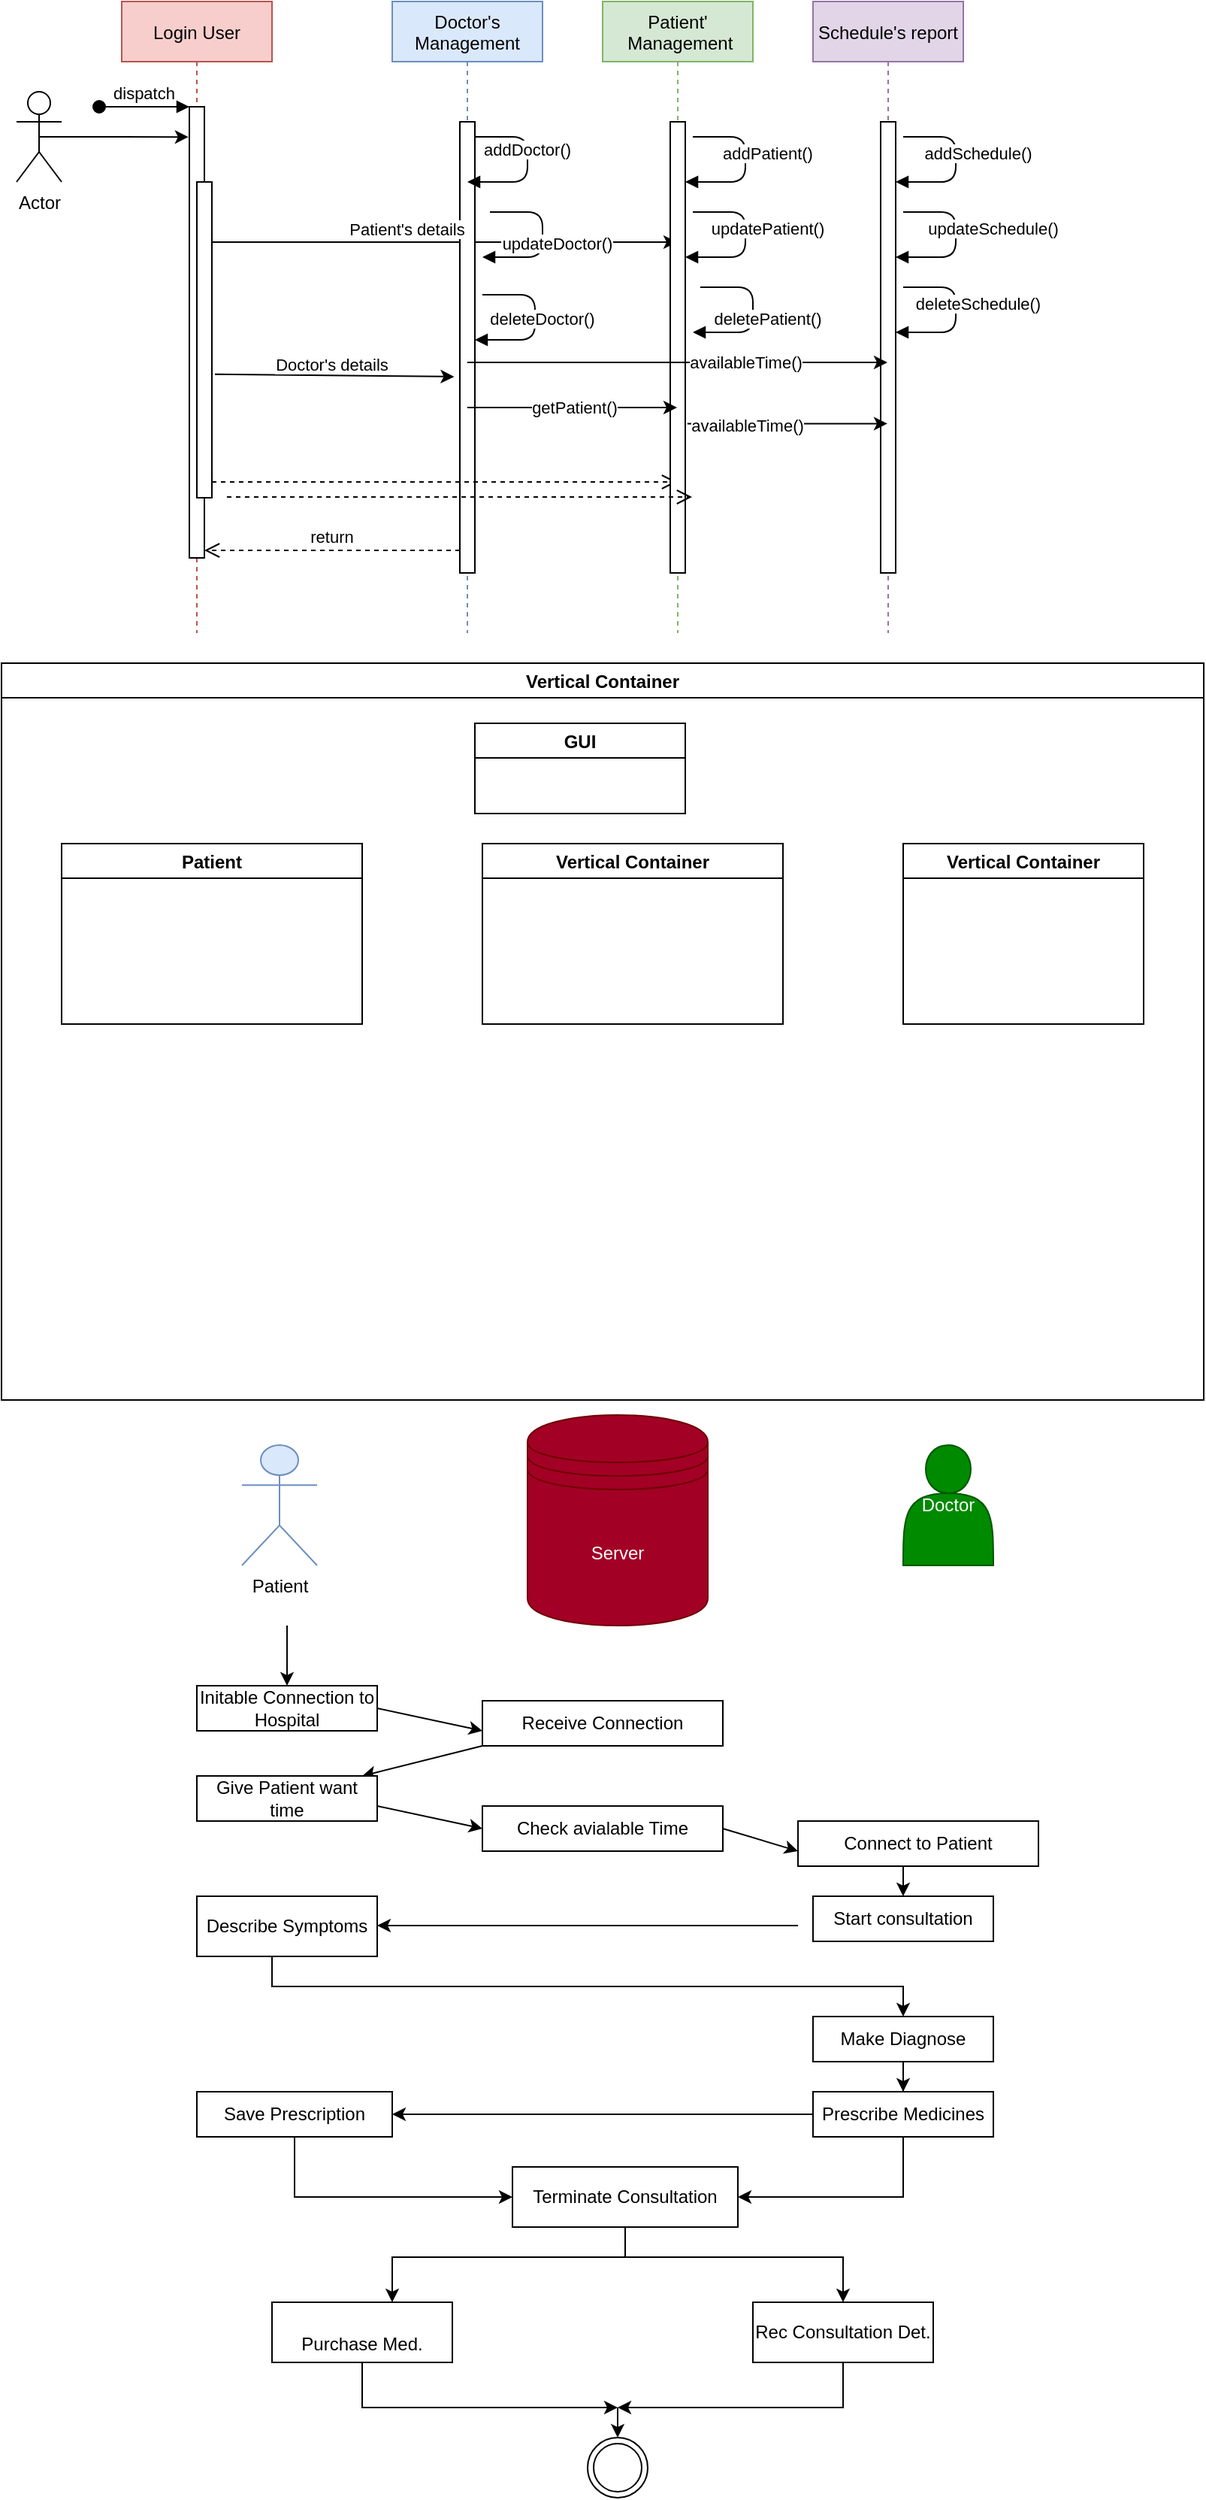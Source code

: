 <mxfile version="18.0.7" type="github">
  <diagram id="kgpKYQtTHZ0yAKxKKP6v" name="Page-1">
    <mxGraphModel dx="1038" dy="571" grid="1" gridSize="10" guides="1" tooltips="1" connect="1" arrows="1" fold="1" page="1" pageScale="1" pageWidth="850" pageHeight="1100" math="0" shadow="0">
      <root>
        <mxCell id="0" />
        <mxCell id="1" parent="0" />
        <mxCell id="3nuBFxr9cyL0pnOWT2aG-1" value="Login User" style="shape=umlLifeline;perimeter=lifelinePerimeter;container=1;collapsible=0;recursiveResize=0;rounded=0;shadow=0;strokeWidth=1;fillColor=#f8cecc;strokeColor=#b85450;" parent="1" vertex="1">
          <mxGeometry x="120" y="80" width="100" height="420" as="geometry" />
        </mxCell>
        <mxCell id="3nuBFxr9cyL0pnOWT2aG-2" value="" style="points=[];perimeter=orthogonalPerimeter;rounded=0;shadow=0;strokeWidth=1;" parent="3nuBFxr9cyL0pnOWT2aG-1" vertex="1">
          <mxGeometry x="45" y="70" width="10" height="300" as="geometry" />
        </mxCell>
        <mxCell id="3nuBFxr9cyL0pnOWT2aG-3" value="dispatch" style="verticalAlign=bottom;startArrow=oval;endArrow=block;startSize=8;shadow=0;strokeWidth=1;" parent="3nuBFxr9cyL0pnOWT2aG-1" target="3nuBFxr9cyL0pnOWT2aG-2" edge="1">
          <mxGeometry relative="1" as="geometry">
            <mxPoint x="-15" y="70" as="sourcePoint" />
          </mxGeometry>
        </mxCell>
        <mxCell id="3nuBFxr9cyL0pnOWT2aG-4" value="" style="points=[];perimeter=orthogonalPerimeter;rounded=0;shadow=0;strokeWidth=1;" parent="3nuBFxr9cyL0pnOWT2aG-1" vertex="1">
          <mxGeometry x="50" y="120" width="10" height="210" as="geometry" />
        </mxCell>
        <mxCell id="Qq_WGgC-rXSd1wwkI7IG-11" value="" style="endArrow=classic;html=1;rounded=0;" edge="1" parent="3nuBFxr9cyL0pnOWT2aG-1" target="Qq_WGgC-rXSd1wwkI7IG-7">
          <mxGeometry width="50" height="50" relative="1" as="geometry">
            <mxPoint x="60" y="160" as="sourcePoint" />
            <mxPoint x="110" y="110" as="targetPoint" />
            <Array as="points">
              <mxPoint x="200" y="160" />
            </Array>
          </mxGeometry>
        </mxCell>
        <mxCell id="3nuBFxr9cyL0pnOWT2aG-5" value="Doctor&#39;s &#xa;Management" style="shape=umlLifeline;perimeter=lifelinePerimeter;container=1;collapsible=0;recursiveResize=0;rounded=0;shadow=0;strokeWidth=1;fillColor=#dae8fc;strokeColor=#6c8ebf;" parent="1" vertex="1">
          <mxGeometry x="300" y="80" width="100" height="420" as="geometry" />
        </mxCell>
        <mxCell id="3nuBFxr9cyL0pnOWT2aG-6" value="" style="points=[];perimeter=orthogonalPerimeter;rounded=0;shadow=0;strokeWidth=1;" parent="3nuBFxr9cyL0pnOWT2aG-5" vertex="1">
          <mxGeometry x="45" y="80" width="10" height="300" as="geometry" />
        </mxCell>
        <mxCell id="Qq_WGgC-rXSd1wwkI7IG-36" value="updateDoctor()" style="verticalAlign=bottom;endArrow=block;shadow=0;strokeWidth=1;" edge="1" parent="3nuBFxr9cyL0pnOWT2aG-5">
          <mxGeometry x="0.238" y="-10" relative="1" as="geometry">
            <mxPoint x="65" y="140" as="sourcePoint" />
            <mxPoint x="60" y="170" as="targetPoint" />
            <Array as="points">
              <mxPoint x="100" y="140" />
              <mxPoint x="100" y="170" />
            </Array>
            <mxPoint x="10" y="10" as="offset" />
          </mxGeometry>
        </mxCell>
        <mxCell id="Qq_WGgC-rXSd1wwkI7IG-37" value="deleteDoctor()" style="verticalAlign=bottom;endArrow=block;shadow=0;strokeWidth=1;" edge="1" parent="3nuBFxr9cyL0pnOWT2aG-5">
          <mxGeometry x="0.143" y="5" relative="1" as="geometry">
            <mxPoint x="60" y="195" as="sourcePoint" />
            <mxPoint x="55" y="225" as="targetPoint" />
            <Array as="points">
              <mxPoint x="95" y="195" />
              <mxPoint x="95" y="225" />
            </Array>
            <mxPoint as="offset" />
          </mxGeometry>
        </mxCell>
        <mxCell id="3nuBFxr9cyL0pnOWT2aG-7" value="return" style="verticalAlign=bottom;endArrow=open;dashed=1;endSize=8;exitX=0;exitY=0.95;shadow=0;strokeWidth=1;" parent="1" source="3nuBFxr9cyL0pnOWT2aG-6" target="3nuBFxr9cyL0pnOWT2aG-2" edge="1">
          <mxGeometry relative="1" as="geometry">
            <mxPoint x="275" y="236" as="targetPoint" />
          </mxGeometry>
        </mxCell>
        <mxCell id="3nuBFxr9cyL0pnOWT2aG-9" value="addDoctor()" style="verticalAlign=bottom;endArrow=block;shadow=0;strokeWidth=1;" parent="1" source="3nuBFxr9cyL0pnOWT2aG-6" edge="1">
          <mxGeometry relative="1" as="geometry">
            <mxPoint x="240" y="200" as="sourcePoint" />
            <mxPoint x="350" y="200" as="targetPoint" />
            <Array as="points">
              <mxPoint x="390" y="170" />
              <mxPoint x="390" y="200" />
            </Array>
          </mxGeometry>
        </mxCell>
        <mxCell id="3nuBFxr9cyL0pnOWT2aG-10" value="Patient&#39;s details" style="verticalAlign=bottom;endArrow=open;dashed=1;endSize=8;exitX=1;exitY=0.95;shadow=0;strokeWidth=1;" parent="1" source="3nuBFxr9cyL0pnOWT2aG-4" target="Qq_WGgC-rXSd1wwkI7IG-7" edge="1">
          <mxGeometry x="-0.16" y="160" relative="1" as="geometry">
            <mxPoint x="240" y="257" as="targetPoint" />
            <mxPoint y="1" as="offset" />
          </mxGeometry>
        </mxCell>
        <mxCell id="Qq_WGgC-rXSd1wwkI7IG-10" style="edgeStyle=orthogonalEdgeStyle;rounded=0;orthogonalLoop=1;jettySize=auto;html=1;exitX=0.5;exitY=0.5;exitDx=0;exitDy=0;exitPerimeter=0;entryX=-0.06;entryY=0.067;entryDx=0;entryDy=0;entryPerimeter=0;" edge="1" parent="1" source="Qq_WGgC-rXSd1wwkI7IG-1" target="3nuBFxr9cyL0pnOWT2aG-2">
          <mxGeometry relative="1" as="geometry" />
        </mxCell>
        <mxCell id="Qq_WGgC-rXSd1wwkI7IG-1" value="Actor" style="shape=umlActor;verticalLabelPosition=bottom;verticalAlign=top;html=1;outlineConnect=0;" vertex="1" parent="1">
          <mxGeometry x="50" y="140" width="30" height="60" as="geometry" />
        </mxCell>
        <mxCell id="Qq_WGgC-rXSd1wwkI7IG-5" value="Schedule&#39;s report" style="shape=umlLifeline;perimeter=lifelinePerimeter;container=1;collapsible=0;recursiveResize=0;rounded=0;shadow=0;strokeWidth=1;fillColor=#e1d5e7;strokeColor=#9673a6;" vertex="1" parent="1">
          <mxGeometry x="580" y="80" width="100" height="420" as="geometry" />
        </mxCell>
        <mxCell id="Qq_WGgC-rXSd1wwkI7IG-6" value="" style="points=[];perimeter=orthogonalPerimeter;rounded=0;shadow=0;strokeWidth=1;" vertex="1" parent="Qq_WGgC-rXSd1wwkI7IG-5">
          <mxGeometry x="45" y="80" width="10" height="300" as="geometry" />
        </mxCell>
        <mxCell id="Qq_WGgC-rXSd1wwkI7IG-22" value="addSchedule()" style="verticalAlign=bottom;endArrow=block;shadow=0;strokeWidth=1;" edge="1" parent="Qq_WGgC-rXSd1wwkI7IG-5">
          <mxGeometry x="0.048" y="15" relative="1" as="geometry">
            <mxPoint x="60" y="90" as="sourcePoint" />
            <mxPoint x="55" y="120" as="targetPoint" />
            <Array as="points">
              <mxPoint x="95" y="90" />
              <mxPoint x="95" y="120" />
            </Array>
            <mxPoint as="offset" />
          </mxGeometry>
        </mxCell>
        <mxCell id="Qq_WGgC-rXSd1wwkI7IG-24" value="updateSchedule()" style="verticalAlign=bottom;endArrow=block;shadow=0;strokeWidth=1;" edge="1" parent="Qq_WGgC-rXSd1wwkI7IG-5">
          <mxGeometry x="0.048" y="25" relative="1" as="geometry">
            <mxPoint x="60" y="140" as="sourcePoint" />
            <mxPoint x="55" y="170" as="targetPoint" />
            <Array as="points">
              <mxPoint x="95" y="140" />
              <mxPoint x="95" y="170" />
            </Array>
            <mxPoint as="offset" />
          </mxGeometry>
        </mxCell>
        <mxCell id="Qq_WGgC-rXSd1wwkI7IG-25" value="deleteSchedule()" style="verticalAlign=bottom;endArrow=block;shadow=0;strokeWidth=1;" edge="1" parent="Qq_WGgC-rXSd1wwkI7IG-5">
          <mxGeometry x="0.048" y="15" relative="1" as="geometry">
            <mxPoint x="60" y="190" as="sourcePoint" />
            <mxPoint x="55" y="220" as="targetPoint" />
            <Array as="points">
              <mxPoint x="95" y="190" />
              <mxPoint x="95" y="220" />
            </Array>
            <mxPoint as="offset" />
          </mxGeometry>
        </mxCell>
        <mxCell id="Qq_WGgC-rXSd1wwkI7IG-7" value="Patient&#39;&#xa; Management" style="shape=umlLifeline;perimeter=lifelinePerimeter;container=1;collapsible=0;recursiveResize=0;rounded=0;shadow=0;strokeWidth=1;fillColor=#d5e8d4;strokeColor=#82b366;" vertex="1" parent="1">
          <mxGeometry x="440" y="80" width="100" height="420" as="geometry" />
        </mxCell>
        <mxCell id="Qq_WGgC-rXSd1wwkI7IG-8" value="" style="points=[];perimeter=orthogonalPerimeter;rounded=0;shadow=0;strokeWidth=1;" vertex="1" parent="Qq_WGgC-rXSd1wwkI7IG-7">
          <mxGeometry x="45" y="80" width="10" height="300" as="geometry" />
        </mxCell>
        <mxCell id="Qq_WGgC-rXSd1wwkI7IG-20" value="addPatient()" style="verticalAlign=bottom;endArrow=block;shadow=0;strokeWidth=1;" edge="1" parent="Qq_WGgC-rXSd1wwkI7IG-7">
          <mxGeometry x="0.048" y="15" relative="1" as="geometry">
            <mxPoint x="60" y="90" as="sourcePoint" />
            <mxPoint x="55" y="120" as="targetPoint" />
            <Array as="points">
              <mxPoint x="95" y="90" />
              <mxPoint x="95" y="120" />
            </Array>
            <mxPoint as="offset" />
          </mxGeometry>
        </mxCell>
        <mxCell id="Qq_WGgC-rXSd1wwkI7IG-34" value="updatePatient()" style="verticalAlign=bottom;endArrow=block;shadow=0;strokeWidth=1;" edge="1" parent="Qq_WGgC-rXSd1wwkI7IG-7">
          <mxGeometry x="0.048" y="15" relative="1" as="geometry">
            <mxPoint x="60" y="140" as="sourcePoint" />
            <mxPoint x="55" y="170" as="targetPoint" />
            <Array as="points">
              <mxPoint x="95" y="140" />
              <mxPoint x="95" y="170" />
            </Array>
            <mxPoint as="offset" />
          </mxGeometry>
        </mxCell>
        <mxCell id="Qq_WGgC-rXSd1wwkI7IG-35" value="deletePatient()" style="verticalAlign=bottom;endArrow=block;shadow=0;strokeWidth=1;" edge="1" parent="Qq_WGgC-rXSd1wwkI7IG-7">
          <mxGeometry x="0.238" y="-10" relative="1" as="geometry">
            <mxPoint x="65" y="190" as="sourcePoint" />
            <mxPoint x="60" y="220" as="targetPoint" />
            <Array as="points">
              <mxPoint x="100" y="190" />
              <mxPoint x="100" y="220" />
            </Array>
            <mxPoint x="10" y="10" as="offset" />
          </mxGeometry>
        </mxCell>
        <mxCell id="Qq_WGgC-rXSd1wwkI7IG-12" value="" style="endArrow=classic;html=1;rounded=0;exitX=1.2;exitY=0.609;exitDx=0;exitDy=0;exitPerimeter=0;entryX=-0.38;entryY=0.565;entryDx=0;entryDy=0;entryPerimeter=0;" edge="1" parent="1" source="3nuBFxr9cyL0pnOWT2aG-4" target="3nuBFxr9cyL0pnOWT2aG-6">
          <mxGeometry width="50" height="50" relative="1" as="geometry">
            <mxPoint x="310" y="330" as="sourcePoint" />
            <mxPoint x="619.5" y="330" as="targetPoint" />
            <Array as="points" />
          </mxGeometry>
        </mxCell>
        <mxCell id="Qq_WGgC-rXSd1wwkI7IG-19" value="Doctor&#39;s details" style="verticalAlign=bottom;endArrow=open;dashed=1;endSize=8;exitX=1;exitY=0.95;shadow=0;strokeWidth=1;" edge="1" parent="1">
          <mxGeometry x="-0.548" y="80" relative="1" as="geometry">
            <mxPoint x="499.5" y="409.5" as="targetPoint" />
            <mxPoint x="190" y="409.5" as="sourcePoint" />
            <mxPoint y="1" as="offset" />
          </mxGeometry>
        </mxCell>
        <mxCell id="Qq_WGgC-rXSd1wwkI7IG-26" value="" style="endArrow=classic;html=1;rounded=0;" edge="1" parent="1" source="3nuBFxr9cyL0pnOWT2aG-5" target="Qq_WGgC-rXSd1wwkI7IG-7">
          <mxGeometry width="50" height="50" relative="1" as="geometry">
            <mxPoint x="360" y="300" as="sourcePoint" />
            <mxPoint x="619.5" y="330" as="targetPoint" />
            <Array as="points">
              <mxPoint x="420" y="350" />
              <mxPoint x="470" y="350" />
            </Array>
          </mxGeometry>
        </mxCell>
        <mxCell id="Qq_WGgC-rXSd1wwkI7IG-27" value="getPatient()" style="edgeLabel;html=1;align=center;verticalAlign=middle;resizable=0;points=[];" vertex="1" connectable="0" parent="Qq_WGgC-rXSd1wwkI7IG-26">
          <mxGeometry x="-0.23" relative="1" as="geometry">
            <mxPoint x="17" as="offset" />
          </mxGeometry>
        </mxCell>
        <mxCell id="Qq_WGgC-rXSd1wwkI7IG-14" value="" style="endArrow=classic;html=1;rounded=0;" edge="1" parent="1" source="3nuBFxr9cyL0pnOWT2aG-5" target="Qq_WGgC-rXSd1wwkI7IG-5">
          <mxGeometry width="50" height="50" relative="1" as="geometry">
            <mxPoint x="355" y="280" as="sourcePoint" />
            <mxPoint x="514.2" y="281.61" as="targetPoint" />
            <Array as="points">
              <mxPoint x="480" y="320" />
            </Array>
          </mxGeometry>
        </mxCell>
        <mxCell id="Qq_WGgC-rXSd1wwkI7IG-41" value="availableTime()" style="edgeLabel;html=1;align=center;verticalAlign=middle;resizable=0;points=[];" vertex="1" connectable="0" parent="Qq_WGgC-rXSd1wwkI7IG-14">
          <mxGeometry x="0.324" relative="1" as="geometry">
            <mxPoint as="offset" />
          </mxGeometry>
        </mxCell>
        <mxCell id="Qq_WGgC-rXSd1wwkI7IG-13" value="" style="endArrow=classic;html=1;rounded=0;exitX=1.14;exitY=0.669;exitDx=0;exitDy=0;exitPerimeter=0;" edge="1" parent="1" source="Qq_WGgC-rXSd1wwkI7IG-8" target="Qq_WGgC-rXSd1wwkI7IG-5">
          <mxGeometry width="50" height="50" relative="1" as="geometry">
            <mxPoint x="310" y="330" as="sourcePoint" />
            <mxPoint x="619.5" y="330" as="targetPoint" />
            <Array as="points" />
          </mxGeometry>
        </mxCell>
        <mxCell id="Qq_WGgC-rXSd1wwkI7IG-42" value="availableTime()" style="edgeLabel;html=1;align=center;verticalAlign=middle;resizable=0;points=[];" vertex="1" connectable="0" parent="Qq_WGgC-rXSd1wwkI7IG-13">
          <mxGeometry x="-0.408" y="-1" relative="1" as="geometry">
            <mxPoint as="offset" />
          </mxGeometry>
        </mxCell>
        <mxCell id="Qq_WGgC-rXSd1wwkI7IG-48" value="Vertical Container" style="swimlane;" vertex="1" parent="1">
          <mxGeometry x="40" y="520" width="800" height="490" as="geometry" />
        </mxCell>
        <mxCell id="Qq_WGgC-rXSd1wwkI7IG-49" value="GUI" style="swimlane;" vertex="1" parent="Qq_WGgC-rXSd1wwkI7IG-48">
          <mxGeometry x="315" y="40" width="140" height="60" as="geometry" />
        </mxCell>
        <mxCell id="Qq_WGgC-rXSd1wwkI7IG-50" value="Patient" style="swimlane;" vertex="1" parent="Qq_WGgC-rXSd1wwkI7IG-48">
          <mxGeometry x="40" y="120" width="200" height="120" as="geometry" />
        </mxCell>
        <mxCell id="Qq_WGgC-rXSd1wwkI7IG-51" value="Vertical Container" style="swimlane;" vertex="1" parent="Qq_WGgC-rXSd1wwkI7IG-48">
          <mxGeometry x="320" y="120" width="200" height="120" as="geometry" />
        </mxCell>
        <mxCell id="Qq_WGgC-rXSd1wwkI7IG-52" value="Vertical Container" style="swimlane;" vertex="1" parent="Qq_WGgC-rXSd1wwkI7IG-48">
          <mxGeometry x="600" y="120" width="160" height="120" as="geometry" />
        </mxCell>
        <mxCell id="Qq_WGgC-rXSd1wwkI7IG-53" value="Patient" style="shape=umlActor;verticalLabelPosition=bottom;verticalAlign=top;html=1;outlineConnect=0;fillColor=#dae8fc;strokeColor=#6c8ebf;" vertex="1" parent="1">
          <mxGeometry x="200" y="1040" width="50" height="80" as="geometry" />
        </mxCell>
        <mxCell id="Qq_WGgC-rXSd1wwkI7IG-54" value="Doctor" style="shape=actor;whiteSpace=wrap;html=1;fillColor=#008a00;strokeColor=#005700;fontColor=#ffffff;" vertex="1" parent="1">
          <mxGeometry x="640" y="1040" width="60" height="80" as="geometry" />
        </mxCell>
        <mxCell id="Qq_WGgC-rXSd1wwkI7IG-55" value="Server" style="shape=datastore;whiteSpace=wrap;html=1;fillColor=#a20025;fontColor=#ffffff;strokeColor=#6F0000;" vertex="1" parent="1">
          <mxGeometry x="390" y="1020" width="120" height="140" as="geometry" />
        </mxCell>
        <mxCell id="Qq_WGgC-rXSd1wwkI7IG-56" value="" style="endArrow=classic;html=1;rounded=0;" edge="1" parent="1">
          <mxGeometry width="50" height="50" relative="1" as="geometry">
            <mxPoint x="230" y="1160" as="sourcePoint" />
            <mxPoint x="230" y="1200" as="targetPoint" />
          </mxGeometry>
        </mxCell>
        <mxCell id="Qq_WGgC-rXSd1wwkI7IG-57" value="Initable Connection to Hospital" style="rounded=0;whiteSpace=wrap;html=1;" vertex="1" parent="1">
          <mxGeometry x="170" y="1200" width="120" height="30" as="geometry" />
        </mxCell>
        <mxCell id="Qq_WGgC-rXSd1wwkI7IG-58" value="" style="endArrow=classic;html=1;rounded=0;exitX=1;exitY=0.5;exitDx=0;exitDy=0;" edge="1" parent="1" source="Qq_WGgC-rXSd1wwkI7IG-57">
          <mxGeometry width="50" height="50" relative="1" as="geometry">
            <mxPoint x="310" y="1260" as="sourcePoint" />
            <mxPoint x="360" y="1230" as="targetPoint" />
          </mxGeometry>
        </mxCell>
        <mxCell id="Qq_WGgC-rXSd1wwkI7IG-59" value="Receive Connection" style="rounded=0;whiteSpace=wrap;html=1;" vertex="1" parent="1">
          <mxGeometry x="360" y="1210" width="160" height="30" as="geometry" />
        </mxCell>
        <mxCell id="Qq_WGgC-rXSd1wwkI7IG-60" value="" style="endArrow=classic;html=1;rounded=0;exitX=0;exitY=1;exitDx=0;exitDy=0;" edge="1" parent="1" source="Qq_WGgC-rXSd1wwkI7IG-59">
          <mxGeometry width="50" height="50" relative="1" as="geometry">
            <mxPoint x="310" y="1260" as="sourcePoint" />
            <mxPoint x="280" y="1260" as="targetPoint" />
          </mxGeometry>
        </mxCell>
        <mxCell id="Qq_WGgC-rXSd1wwkI7IG-61" value="Give Patient want time" style="rounded=0;whiteSpace=wrap;html=1;" vertex="1" parent="1">
          <mxGeometry x="170" y="1260" width="120" height="30" as="geometry" />
        </mxCell>
        <mxCell id="Qq_WGgC-rXSd1wwkI7IG-62" value="Check avialable Time" style="rounded=0;whiteSpace=wrap;html=1;" vertex="1" parent="1">
          <mxGeometry x="360" y="1280" width="160" height="30" as="geometry" />
        </mxCell>
        <mxCell id="Qq_WGgC-rXSd1wwkI7IG-63" value="" style="endArrow=classic;html=1;rounded=0;exitX=1;exitY=0.5;exitDx=0;exitDy=0;" edge="1" parent="1" source="Qq_WGgC-rXSd1wwkI7IG-62">
          <mxGeometry width="50" height="50" relative="1" as="geometry">
            <mxPoint x="520" y="1340" as="sourcePoint" />
            <mxPoint x="570" y="1310" as="targetPoint" />
          </mxGeometry>
        </mxCell>
        <mxCell id="Qq_WGgC-rXSd1wwkI7IG-64" value="Connect to Patient" style="rounded=0;whiteSpace=wrap;html=1;" vertex="1" parent="1">
          <mxGeometry x="570" y="1290" width="160" height="30" as="geometry" />
        </mxCell>
        <mxCell id="Qq_WGgC-rXSd1wwkI7IG-65" value="" style="endArrow=classic;html=1;rounded=0;exitX=1;exitY=0.5;exitDx=0;exitDy=0;" edge="1" parent="1">
          <mxGeometry width="50" height="50" relative="1" as="geometry">
            <mxPoint x="290" y="1280" as="sourcePoint" />
            <mxPoint x="360" y="1295" as="targetPoint" />
          </mxGeometry>
        </mxCell>
        <mxCell id="Qq_WGgC-rXSd1wwkI7IG-66" value="" style="endArrow=classic;html=1;rounded=0;" edge="1" parent="1">
          <mxGeometry width="50" height="50" relative="1" as="geometry">
            <mxPoint x="640" y="1320" as="sourcePoint" />
            <mxPoint x="640" y="1340" as="targetPoint" />
          </mxGeometry>
        </mxCell>
        <mxCell id="Qq_WGgC-rXSd1wwkI7IG-67" value="Start consultation" style="rounded=0;whiteSpace=wrap;html=1;" vertex="1" parent="1">
          <mxGeometry x="580" y="1340" width="120" height="30" as="geometry" />
        </mxCell>
        <mxCell id="Qq_WGgC-rXSd1wwkI7IG-68" value="" style="endArrow=classic;html=1;rounded=0;" edge="1" parent="1">
          <mxGeometry width="50" height="50" relative="1" as="geometry">
            <mxPoint x="570" y="1359.5" as="sourcePoint" />
            <mxPoint x="290" y="1359.5" as="targetPoint" />
          </mxGeometry>
        </mxCell>
        <mxCell id="Qq_WGgC-rXSd1wwkI7IG-69" value="Describe Symptoms" style="rounded=0;whiteSpace=wrap;html=1;" vertex="1" parent="1">
          <mxGeometry x="170" y="1340" width="120" height="40" as="geometry" />
        </mxCell>
        <mxCell id="Qq_WGgC-rXSd1wwkI7IG-70" value="" style="endArrow=classic;html=1;rounded=0;" edge="1" parent="1">
          <mxGeometry width="50" height="50" relative="1" as="geometry">
            <mxPoint x="220" y="1380" as="sourcePoint" />
            <mxPoint x="640" y="1420" as="targetPoint" />
            <Array as="points">
              <mxPoint x="220" y="1400" />
              <mxPoint x="640" y="1400" />
            </Array>
          </mxGeometry>
        </mxCell>
        <mxCell id="Qq_WGgC-rXSd1wwkI7IG-75" style="edgeStyle=orthogonalEdgeStyle;rounded=0;orthogonalLoop=1;jettySize=auto;html=1;" edge="1" parent="1" source="Qq_WGgC-rXSd1wwkI7IG-72" target="Qq_WGgC-rXSd1wwkI7IG-73">
          <mxGeometry relative="1" as="geometry" />
        </mxCell>
        <mxCell id="Qq_WGgC-rXSd1wwkI7IG-72" value="Make Diagnose" style="rounded=0;whiteSpace=wrap;html=1;" vertex="1" parent="1">
          <mxGeometry x="580" y="1420" width="120" height="30" as="geometry" />
        </mxCell>
        <mxCell id="Qq_WGgC-rXSd1wwkI7IG-74" style="edgeStyle=orthogonalEdgeStyle;rounded=0;orthogonalLoop=1;jettySize=auto;html=1;" edge="1" parent="1" source="Qq_WGgC-rXSd1wwkI7IG-73">
          <mxGeometry relative="1" as="geometry">
            <mxPoint x="530" y="1540" as="targetPoint" />
            <Array as="points">
              <mxPoint x="640" y="1540" />
              <mxPoint x="530" y="1540" />
            </Array>
          </mxGeometry>
        </mxCell>
        <mxCell id="Qq_WGgC-rXSd1wwkI7IG-76" style="edgeStyle=orthogonalEdgeStyle;rounded=0;orthogonalLoop=1;jettySize=auto;html=1;" edge="1" parent="1" source="Qq_WGgC-rXSd1wwkI7IG-73">
          <mxGeometry relative="1" as="geometry">
            <mxPoint x="300" y="1485" as="targetPoint" />
          </mxGeometry>
        </mxCell>
        <mxCell id="Qq_WGgC-rXSd1wwkI7IG-73" value="Prescribe Medicines" style="rounded=0;whiteSpace=wrap;html=1;" vertex="1" parent="1">
          <mxGeometry x="580" y="1470" width="120" height="30" as="geometry" />
        </mxCell>
        <mxCell id="Qq_WGgC-rXSd1wwkI7IG-78" style="edgeStyle=orthogonalEdgeStyle;rounded=0;orthogonalLoop=1;jettySize=auto;html=1;" edge="1" parent="1" source="Qq_WGgC-rXSd1wwkI7IG-77">
          <mxGeometry relative="1" as="geometry">
            <mxPoint x="380" y="1540" as="targetPoint" />
            <Array as="points">
              <mxPoint x="235" y="1540" />
              <mxPoint x="370" y="1540" />
            </Array>
          </mxGeometry>
        </mxCell>
        <mxCell id="Qq_WGgC-rXSd1wwkI7IG-77" value="Save Prescription" style="rounded=0;whiteSpace=wrap;html=1;" vertex="1" parent="1">
          <mxGeometry x="170" y="1470" width="130" height="30" as="geometry" />
        </mxCell>
        <mxCell id="Qq_WGgC-rXSd1wwkI7IG-80" style="edgeStyle=orthogonalEdgeStyle;rounded=0;orthogonalLoop=1;jettySize=auto;html=1;" edge="1" parent="1" source="Qq_WGgC-rXSd1wwkI7IG-79">
          <mxGeometry relative="1" as="geometry">
            <mxPoint x="600" y="1610" as="targetPoint" />
            <Array as="points">
              <mxPoint x="455" y="1580" />
            </Array>
          </mxGeometry>
        </mxCell>
        <mxCell id="Qq_WGgC-rXSd1wwkI7IG-81" style="edgeStyle=orthogonalEdgeStyle;rounded=0;orthogonalLoop=1;jettySize=auto;html=1;" edge="1" parent="1" source="Qq_WGgC-rXSd1wwkI7IG-79">
          <mxGeometry relative="1" as="geometry">
            <mxPoint x="300" y="1610" as="targetPoint" />
            <Array as="points">
              <mxPoint x="455" y="1580" />
            </Array>
          </mxGeometry>
        </mxCell>
        <mxCell id="Qq_WGgC-rXSd1wwkI7IG-79" value="Terminate Consultation" style="rounded=0;whiteSpace=wrap;html=1;" vertex="1" parent="1">
          <mxGeometry x="380" y="1520" width="150" height="40" as="geometry" />
        </mxCell>
        <mxCell id="Qq_WGgC-rXSd1wwkI7IG-84" style="edgeStyle=orthogonalEdgeStyle;rounded=0;orthogonalLoop=1;jettySize=auto;html=1;" edge="1" parent="1" source="Qq_WGgC-rXSd1wwkI7IG-82">
          <mxGeometry relative="1" as="geometry">
            <mxPoint x="450" y="1680" as="targetPoint" />
            <Array as="points">
              <mxPoint x="280" y="1680" />
            </Array>
          </mxGeometry>
        </mxCell>
        <mxCell id="Qq_WGgC-rXSd1wwkI7IG-82" value="&lt;br&gt;Purchase Med." style="rounded=0;whiteSpace=wrap;html=1;" vertex="1" parent="1">
          <mxGeometry x="220" y="1610" width="120" height="40" as="geometry" />
        </mxCell>
        <mxCell id="Qq_WGgC-rXSd1wwkI7IG-85" style="edgeStyle=orthogonalEdgeStyle;rounded=0;orthogonalLoop=1;jettySize=auto;html=1;" edge="1" parent="1" source="Qq_WGgC-rXSd1wwkI7IG-83">
          <mxGeometry relative="1" as="geometry">
            <mxPoint x="450" y="1680" as="targetPoint" />
            <Array as="points">
              <mxPoint x="600" y="1680" />
            </Array>
          </mxGeometry>
        </mxCell>
        <mxCell id="Qq_WGgC-rXSd1wwkI7IG-83" value="Rec Consultation Det." style="rounded=0;whiteSpace=wrap;html=1;" vertex="1" parent="1">
          <mxGeometry x="540" y="1610" width="120" height="40" as="geometry" />
        </mxCell>
        <mxCell id="Qq_WGgC-rXSd1wwkI7IG-86" value="" style="endArrow=classic;html=1;rounded=0;" edge="1" parent="1" target="Qq_WGgC-rXSd1wwkI7IG-87">
          <mxGeometry width="50" height="50" relative="1" as="geometry">
            <mxPoint x="450" y="1680" as="sourcePoint" />
            <mxPoint x="450" y="1720" as="targetPoint" />
            <Array as="points">
              <mxPoint x="450" y="1680" />
            </Array>
          </mxGeometry>
        </mxCell>
        <mxCell id="Qq_WGgC-rXSd1wwkI7IG-87" value="" style="ellipse;shape=doubleEllipse;whiteSpace=wrap;html=1;aspect=fixed;" vertex="1" parent="1">
          <mxGeometry x="430" y="1700" width="40" height="40" as="geometry" />
        </mxCell>
      </root>
    </mxGraphModel>
  </diagram>
</mxfile>
